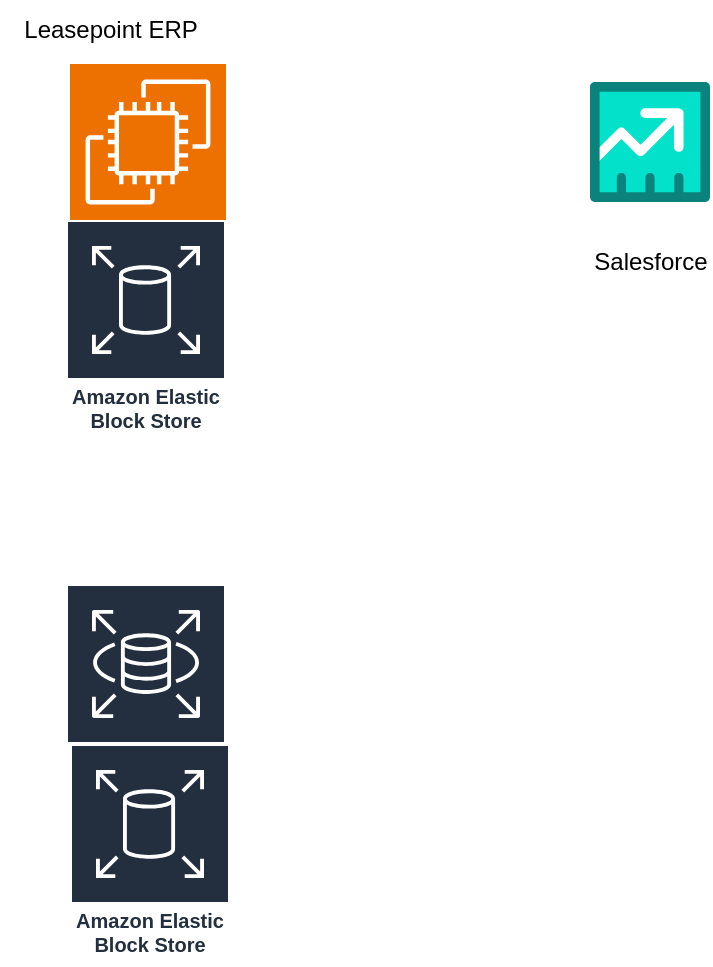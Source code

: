<mxfile version="24.2.8" type="github">
  <diagram name="Page-1" id="AjR_YOgLi4-nSvDeCxip">
    <mxGraphModel dx="1434" dy="822" grid="1" gridSize="10" guides="1" tooltips="1" connect="1" arrows="1" fold="1" page="1" pageScale="1" pageWidth="850" pageHeight="1100" math="0" shadow="0">
      <root>
        <mxCell id="0" />
        <mxCell id="1" parent="0" />
        <mxCell id="IVYKSewVzIjr9mOXhHzq-1" value="" style="sketch=0;points=[[0,0,0],[0.25,0,0],[0.5,0,0],[0.75,0,0],[1,0,0],[0,1,0],[0.25,1,0],[0.5,1,0],[0.75,1,0],[1,1,0],[0,0.25,0],[0,0.5,0],[0,0.75,0],[1,0.25,0],[1,0.5,0],[1,0.75,0]];outlineConnect=0;fontColor=#232F3E;fillColor=#ED7100;strokeColor=#ffffff;dashed=0;verticalLabelPosition=bottom;verticalAlign=top;align=center;html=1;fontSize=12;fontStyle=0;aspect=fixed;shape=mxgraph.aws4.resourceIcon;resIcon=mxgraph.aws4.ec2;" vertex="1" parent="1">
          <mxGeometry x="250" y="140" width="78" height="78" as="geometry" />
        </mxCell>
        <mxCell id="IVYKSewVzIjr9mOXhHzq-2" value="Amazon Elastic Block Store" style="sketch=0;outlineConnect=0;fontColor=#232F3E;gradientColor=none;strokeColor=#ffffff;fillColor=#232F3E;dashed=0;verticalLabelPosition=middle;verticalAlign=bottom;align=center;html=1;whiteSpace=wrap;fontSize=10;fontStyle=1;spacing=3;shape=mxgraph.aws4.productIcon;prIcon=mxgraph.aws4.elastic_block_store;" vertex="1" parent="1">
          <mxGeometry x="248" y="218" width="80" height="110" as="geometry" />
        </mxCell>
        <mxCell id="IVYKSewVzIjr9mOXhHzq-3" value="Amazon RDS" style="sketch=0;outlineConnect=0;fontColor=#232F3E;gradientColor=none;strokeColor=#ffffff;fillColor=#232F3E;dashed=0;verticalLabelPosition=middle;verticalAlign=bottom;align=center;html=1;whiteSpace=wrap;fontSize=10;fontStyle=1;spacing=3;shape=mxgraph.aws4.productIcon;prIcon=mxgraph.aws4.rds;" vertex="1" parent="1">
          <mxGeometry x="248" y="400" width="80" height="100" as="geometry" />
        </mxCell>
        <mxCell id="IVYKSewVzIjr9mOXhHzq-4" value="Amazon Elastic Block Store" style="sketch=0;outlineConnect=0;fontColor=#232F3E;gradientColor=none;strokeColor=#ffffff;fillColor=#232F3E;dashed=0;verticalLabelPosition=middle;verticalAlign=bottom;align=center;html=1;whiteSpace=wrap;fontSize=10;fontStyle=1;spacing=3;shape=mxgraph.aws4.productIcon;prIcon=mxgraph.aws4.elastic_block_store;" vertex="1" parent="1">
          <mxGeometry x="250" y="480" width="80" height="110" as="geometry" />
        </mxCell>
        <mxCell id="IVYKSewVzIjr9mOXhHzq-5" value="Leasepoint ERP" style="text;html=1;align=center;verticalAlign=middle;resizable=0;points=[];autosize=1;strokeColor=none;fillColor=none;" vertex="1" parent="1">
          <mxGeometry x="215" y="108" width="110" height="30" as="geometry" />
        </mxCell>
        <mxCell id="IVYKSewVzIjr9mOXhHzq-7" value="Salesforce" style="verticalLabelPosition=bottom;aspect=fixed;html=1;shape=mxgraph.salesforce.sales;" vertex="1" parent="1">
          <mxGeometry x="510" y="149" width="60" height="60" as="geometry" />
        </mxCell>
      </root>
    </mxGraphModel>
  </diagram>
</mxfile>
